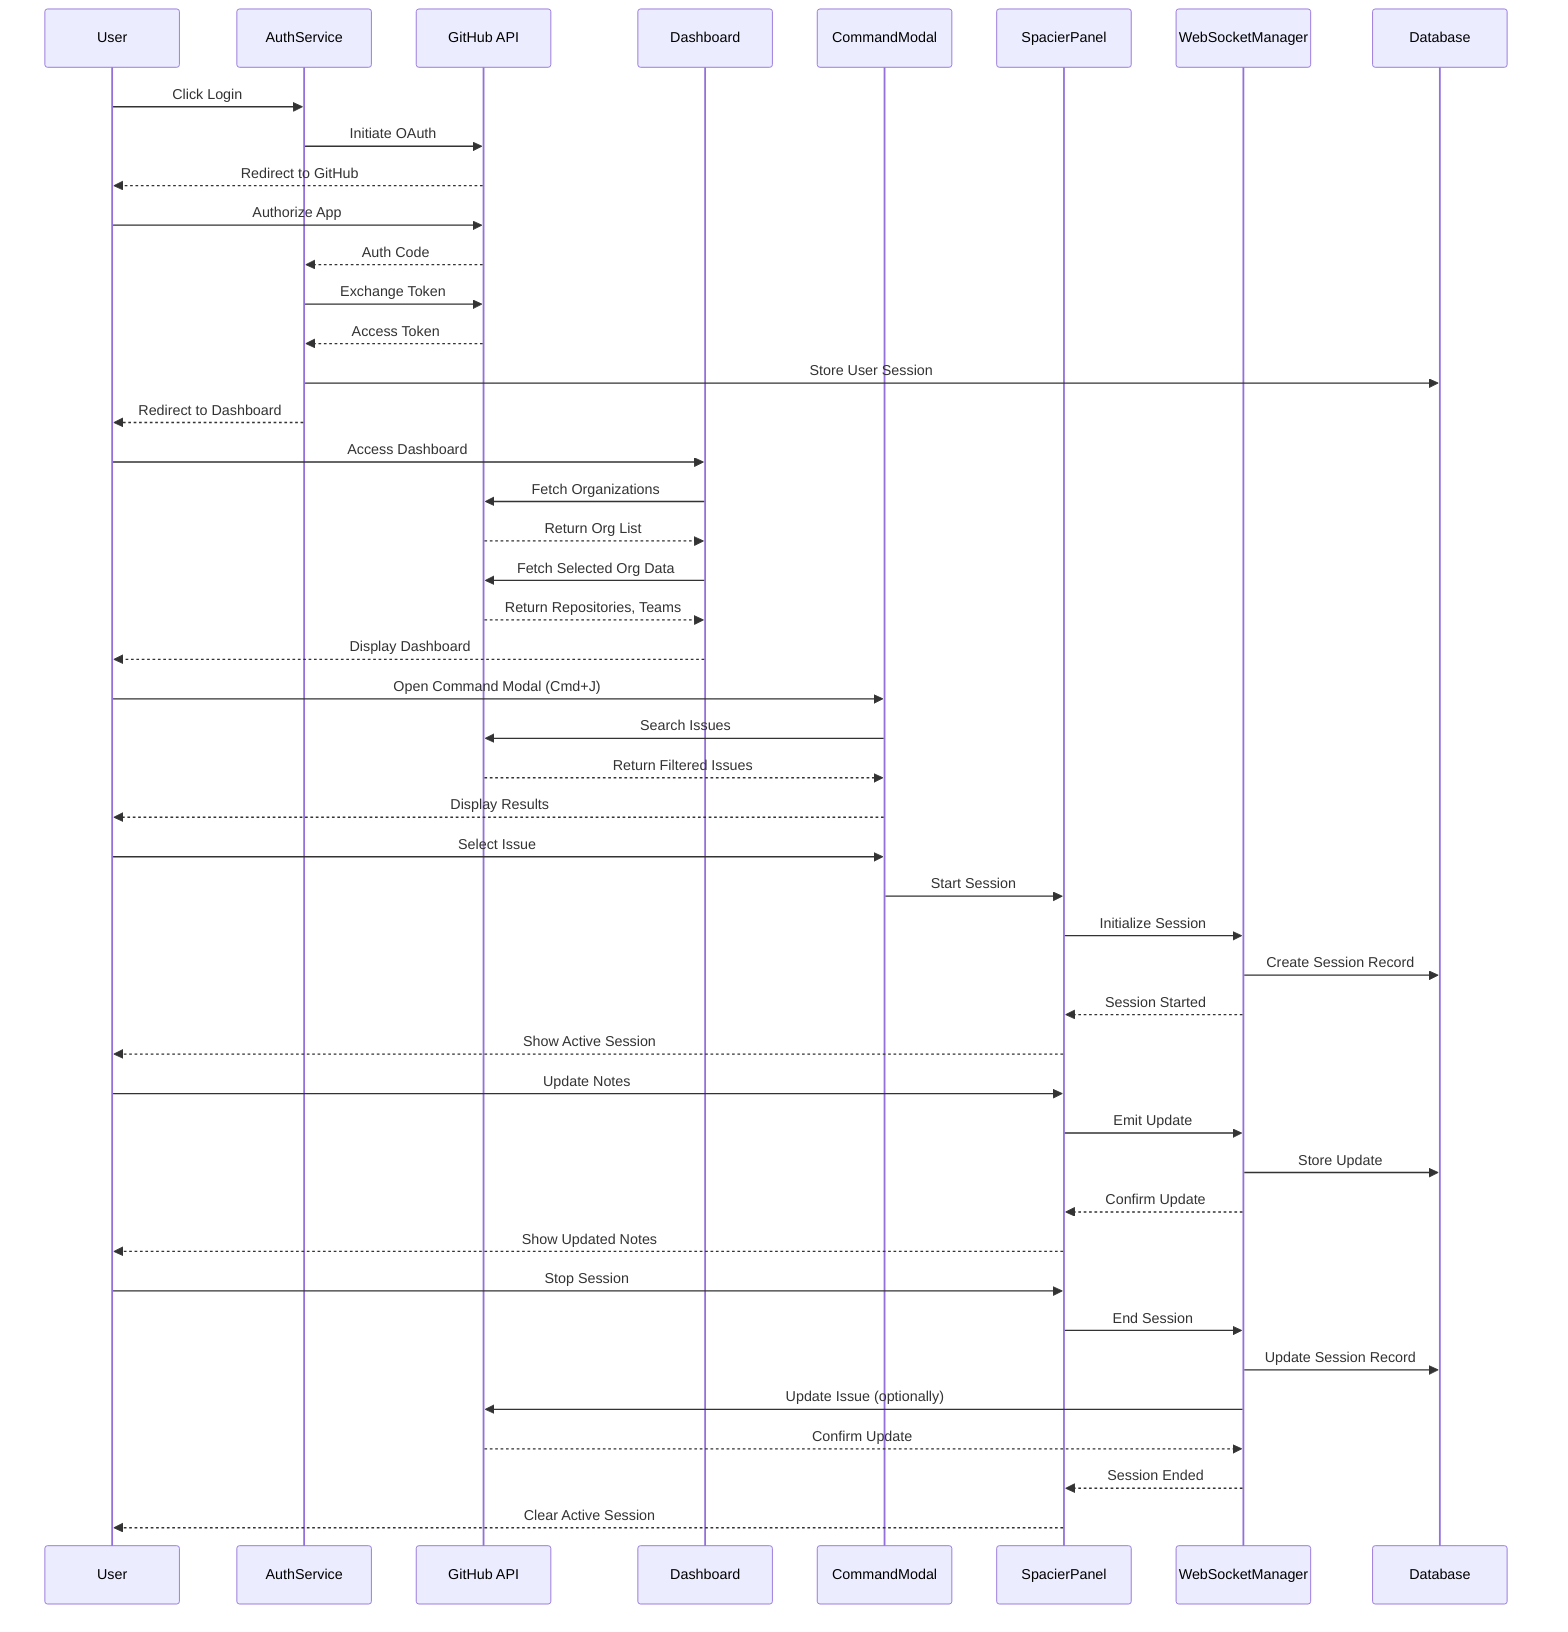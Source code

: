 sequenceDiagram
    participant U as User
    participant A as AuthService
    participant G as GitHub API
    participant D as Dashboard
    participant C as CommandModal
    participant S as SpacierPanel
    participant WS as WebSocketManager
    participant DB as Database

    %% Authentication Flow
    U->>A: Click Login
    A->>G: Initiate OAuth
    G-->>U: Redirect to GitHub
    U->>G: Authorize App
    G-->>A: Auth Code
    A->>G: Exchange Token
    G-->>A: Access Token
    A->>DB: Store User Session
    A-->>U: Redirect to Dashboard

    %% Dashboard Initialization
    U->>D: Access Dashboard
    D->>G: Fetch Organizations
    G-->>D: Return Org List
    D->>G: Fetch Selected Org Data
    G-->>D: Return Repositories, Teams
    D-->>U: Display Dashboard

    %% Issue Search and Session Start
    U->>C: Open Command Modal (Cmd+J)
    C->>G: Search Issues
    G-->>C: Return Filtered Issues
    C-->>U: Display Results
    U->>C: Select Issue
    C->>S: Start Session
    S->>WS: Initialize Session
    WS->>DB: Create Session Record
    WS-->>S: Session Started
    S-->>U: Show Active Session

    %% Real-time Session Updates
    U->>S: Update Notes
    S->>WS: Emit Update
    WS->>DB: Store Update
    WS-->>S: Confirm Update
    S-->>U: Show Updated Notes

    %% Session Completion
    U->>S: Stop Session
    S->>WS: End Session
    WS->>DB: Update Session Record
    WS->>G: Update Issue (optionally)
    G-->>WS: Confirm Update
    WS-->>S: Session Ended
    S-->>U: Clear Active Session